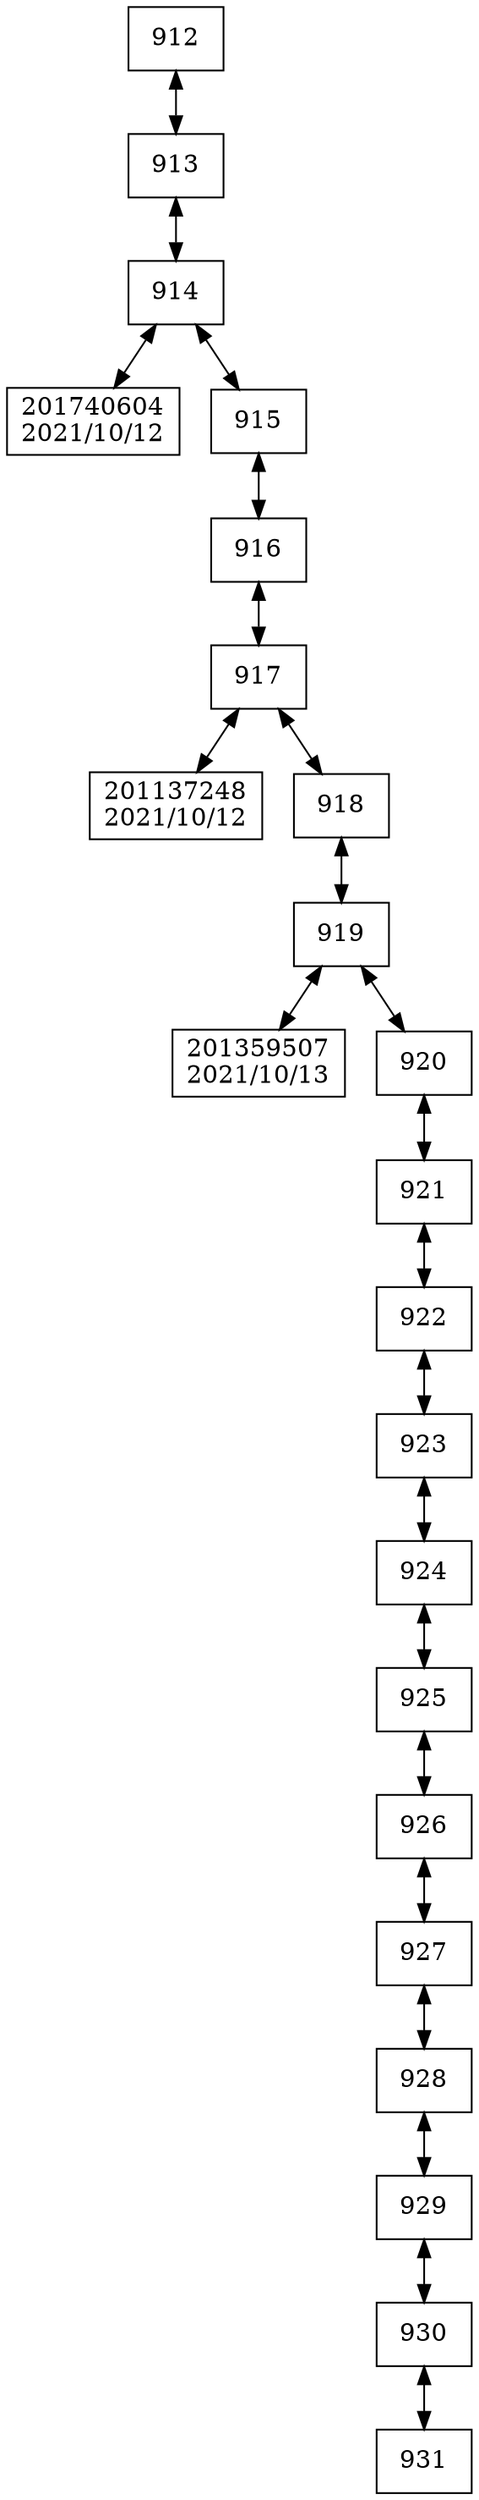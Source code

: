digraph G{
 rankdir = TB; 
node [shape=box]; 
compound=true; 
"912"[label="912"];
"913"[label="913"];
"914"[label="914"];
"201740604"[label="201740604
2021/10/12"];
"915"[label="915"];
"916"[label="916"];
"917"[label="917"];
"201137248"[label="201137248
2021/10/12"];
"918"[label="918"];
"919"[label="919"];
"201359507"[label="201359507
2021/10/13"];
"920"[label="920"];
"921"[label="921"];
"922"[label="922"];
"923"[label="923"];
"924"[label="924"];
"925"[label="925"];
"926"[label="926"];
"927"[label="927"];
"928"[label="928"];
"929"[label="929"];
"930"[label="930"];
"931"[label="931"];
"912" -> "913"[dir="both"];
"913" -> "914"[dir="both"];
"914" -> "201740604"[dir="both"];
"914" -> "915"[dir="both"];
"915" -> "916"[dir="both"];
"916" -> "917"[dir="both"];
"917" -> "201137248"[dir="both"];
"917" -> "918"[dir="both"];
"918" -> "919"[dir="both"];
"919" -> "201359507"[dir="both"];
"919" -> "920"[dir="both"];
"920" -> "921"[dir="both"];
"921" -> "922"[dir="both"];
"922" -> "923"[dir="both"];
"923" -> "924"[dir="both"];
"924" -> "925"[dir="both"];
"925" -> "926"[dir="both"];
"926" -> "927"[dir="both"];
"927" -> "928"[dir="both"];
"928" -> "929"[dir="both"];
"929" -> "930"[dir="both"];
"930" -> "931"[dir="both"];

}


